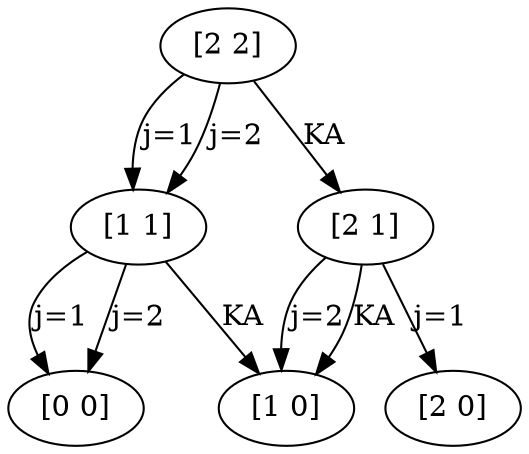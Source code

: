digraph {
	graph [ratio="compress"nodesep=0.17 margin=0];
	21	 [label="[2 2]"];
	22	 [label="[1 1]"];
	24	 [label="[2 1]"];
	25	 [label="[0 0]"];
	27	 [label="[1 0]"];
	213 [label="[2 0]"];

	21 -> 22 [label="j=1"];
	21 -> 22 [label="j=2"];
	21 -> 24 [label=KA];
	22 -> 25 [label="j=1"];
	22 -> 25 [label="j=2"];
	22 -> 27 [label=KA];
	24 -> 213 [label="j=1"];
	24 -> 27 [label="j=2"];
	24 -> 27 [label=KA];
}
